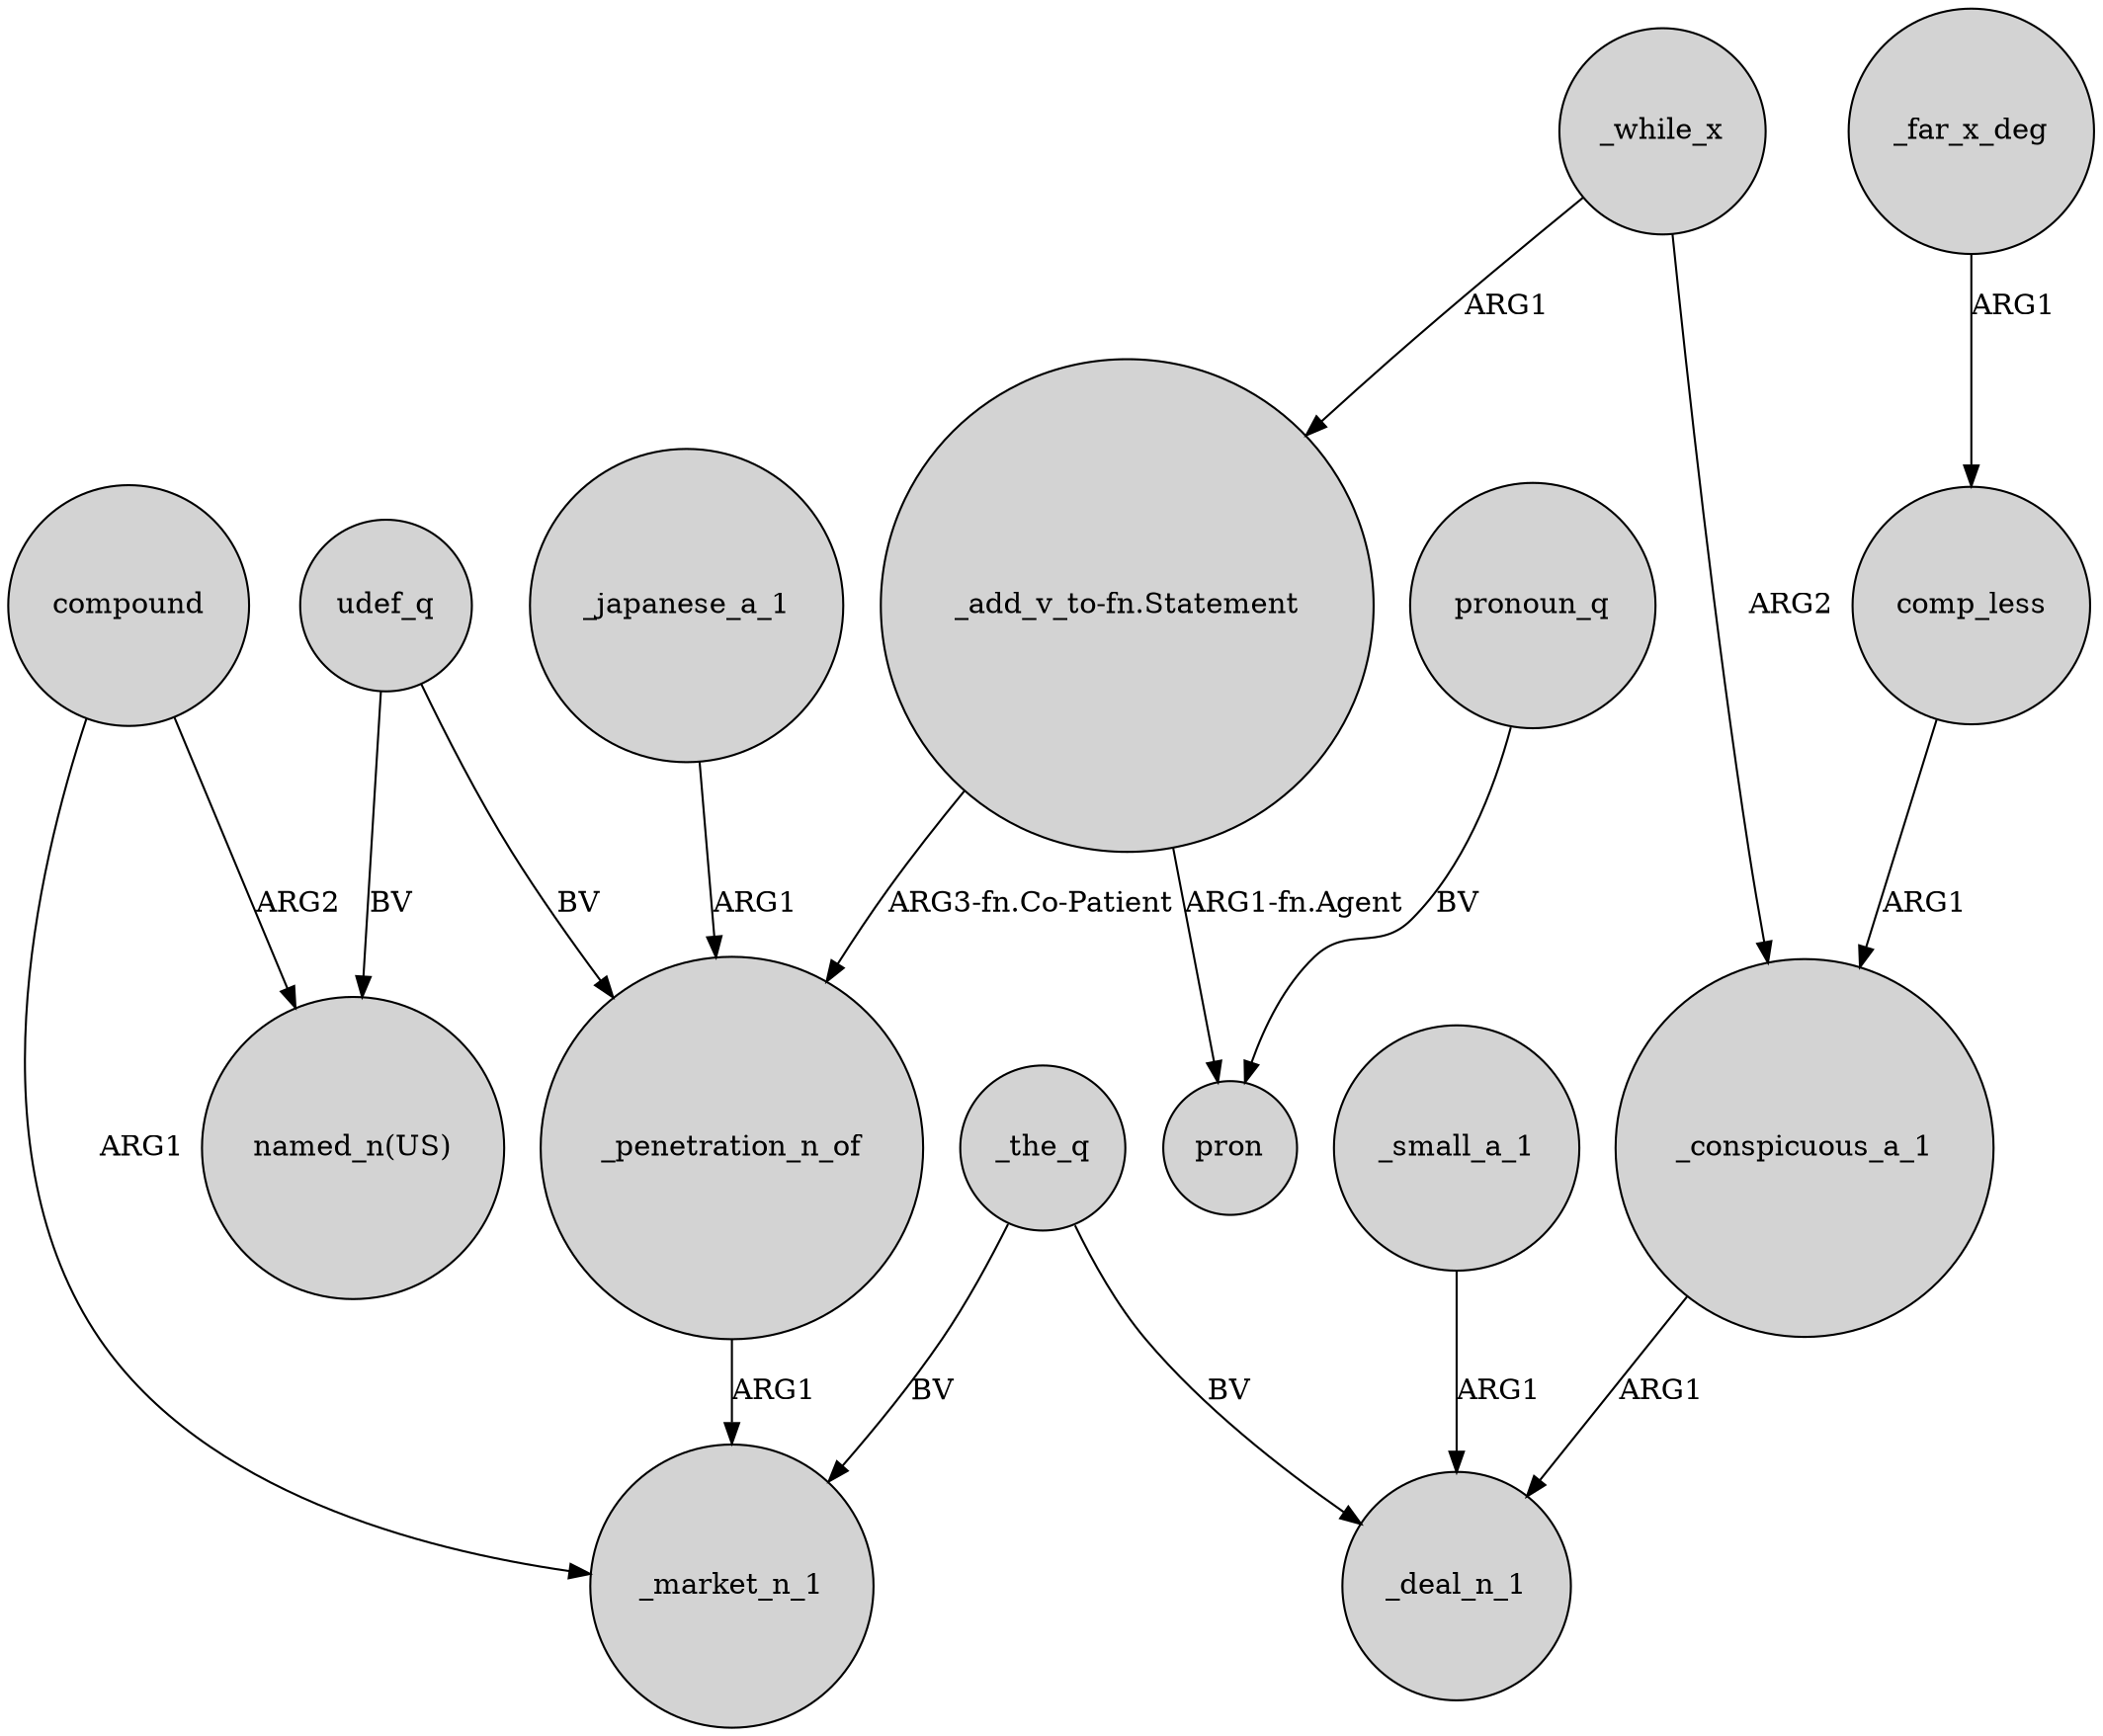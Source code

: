 digraph {
	node [shape=circle style=filled]
	_while_x -> "_add_v_to-fn.Statement" [label=ARG1]
	_small_a_1 -> _deal_n_1 [label=ARG1]
	udef_q -> _penetration_n_of [label=BV]
	_while_x -> _conspicuous_a_1 [label=ARG2]
	_far_x_deg -> comp_less [label=ARG1]
	udef_q -> "named_n(US)" [label=BV]
	_japanese_a_1 -> _penetration_n_of [label=ARG1]
	compound -> _market_n_1 [label=ARG1]
	"_add_v_to-fn.Statement" -> pron [label="ARG1-fn.Agent"]
	_penetration_n_of -> _market_n_1 [label=ARG1]
	_the_q -> _market_n_1 [label=BV]
	compound -> "named_n(US)" [label=ARG2]
	"_add_v_to-fn.Statement" -> _penetration_n_of [label="ARG3-fn.Co-Patient"]
	_the_q -> _deal_n_1 [label=BV]
	_conspicuous_a_1 -> _deal_n_1 [label=ARG1]
	comp_less -> _conspicuous_a_1 [label=ARG1]
	pronoun_q -> pron [label=BV]
}
